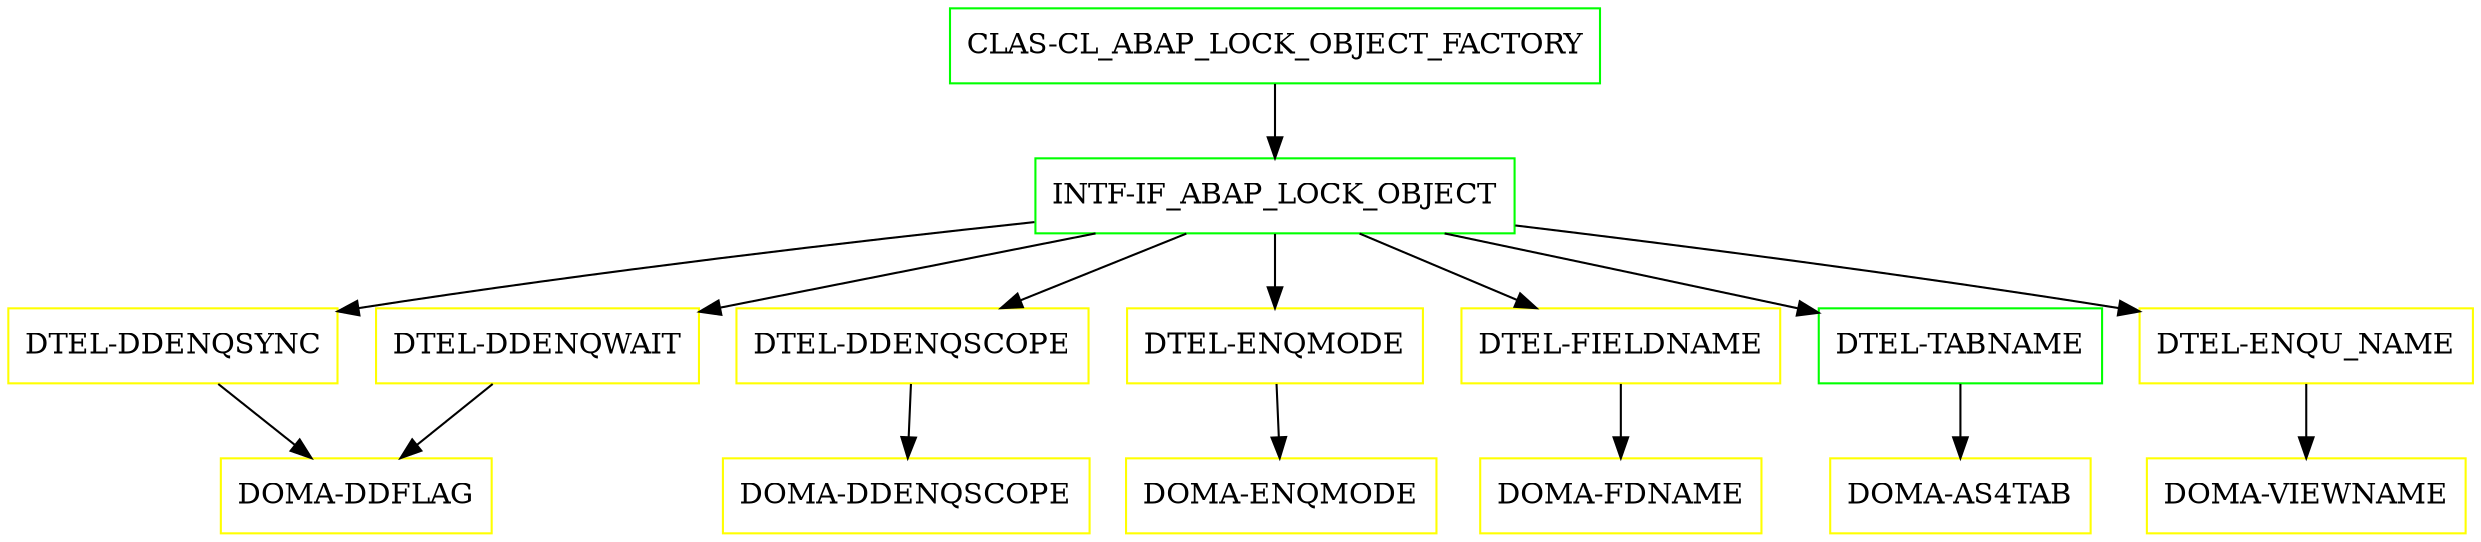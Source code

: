 digraph G {
  "CLAS-CL_ABAP_LOCK_OBJECT_FACTORY" [shape=box,color=green];
  "INTF-IF_ABAP_LOCK_OBJECT" [shape=box,color=green,URL="./INTF_IF_ABAP_LOCK_OBJECT.html"];
  "DTEL-DDENQSYNC" [shape=box,color=yellow,URL="./DTEL_DDENQSYNC.html"];
  "DOMA-DDFLAG" [shape=box,color=yellow,URL="./DOMA_DDFLAG.html"];
  "DTEL-DDENQWAIT" [shape=box,color=yellow,URL="./DTEL_DDENQWAIT.html"];
  "DTEL-DDENQSCOPE" [shape=box,color=yellow,URL="./DTEL_DDENQSCOPE.html"];
  "DOMA-DDENQSCOPE" [shape=box,color=yellow,URL="./DOMA_DDENQSCOPE.html"];
  "DTEL-ENQMODE" [shape=box,color=yellow,URL="./DTEL_ENQMODE.html"];
  "DOMA-ENQMODE" [shape=box,color=yellow,URL="./DOMA_ENQMODE.html"];
  "DTEL-FIELDNAME" [shape=box,color=yellow,URL="./DTEL_FIELDNAME.html"];
  "DOMA-FDNAME" [shape=box,color=yellow,URL="./DOMA_FDNAME.html"];
  "DTEL-TABNAME" [shape=box,color=green,URL="./DTEL_TABNAME.html"];
  "DOMA-AS4TAB" [shape=box,color=yellow,URL="./DOMA_AS4TAB.html"];
  "DTEL-ENQU_NAME" [shape=box,color=yellow,URL="./DTEL_ENQU_NAME.html"];
  "DOMA-VIEWNAME" [shape=box,color=yellow,URL="./DOMA_VIEWNAME.html"];
  "CLAS-CL_ABAP_LOCK_OBJECT_FACTORY" -> "INTF-IF_ABAP_LOCK_OBJECT";
  "INTF-IF_ABAP_LOCK_OBJECT" -> "DTEL-ENQU_NAME";
  "INTF-IF_ABAP_LOCK_OBJECT" -> "DTEL-TABNAME";
  "INTF-IF_ABAP_LOCK_OBJECT" -> "DTEL-FIELDNAME";
  "INTF-IF_ABAP_LOCK_OBJECT" -> "DTEL-ENQMODE";
  "INTF-IF_ABAP_LOCK_OBJECT" -> "DTEL-DDENQSCOPE";
  "INTF-IF_ABAP_LOCK_OBJECT" -> "DTEL-DDENQWAIT";
  "INTF-IF_ABAP_LOCK_OBJECT" -> "DTEL-DDENQSYNC";
  "DTEL-DDENQSYNC" -> "DOMA-DDFLAG";
  "DTEL-DDENQWAIT" -> "DOMA-DDFLAG";
  "DTEL-DDENQSCOPE" -> "DOMA-DDENQSCOPE";
  "DTEL-ENQMODE" -> "DOMA-ENQMODE";
  "DTEL-FIELDNAME" -> "DOMA-FDNAME";
  "DTEL-TABNAME" -> "DOMA-AS4TAB";
  "DTEL-ENQU_NAME" -> "DOMA-VIEWNAME";
}
